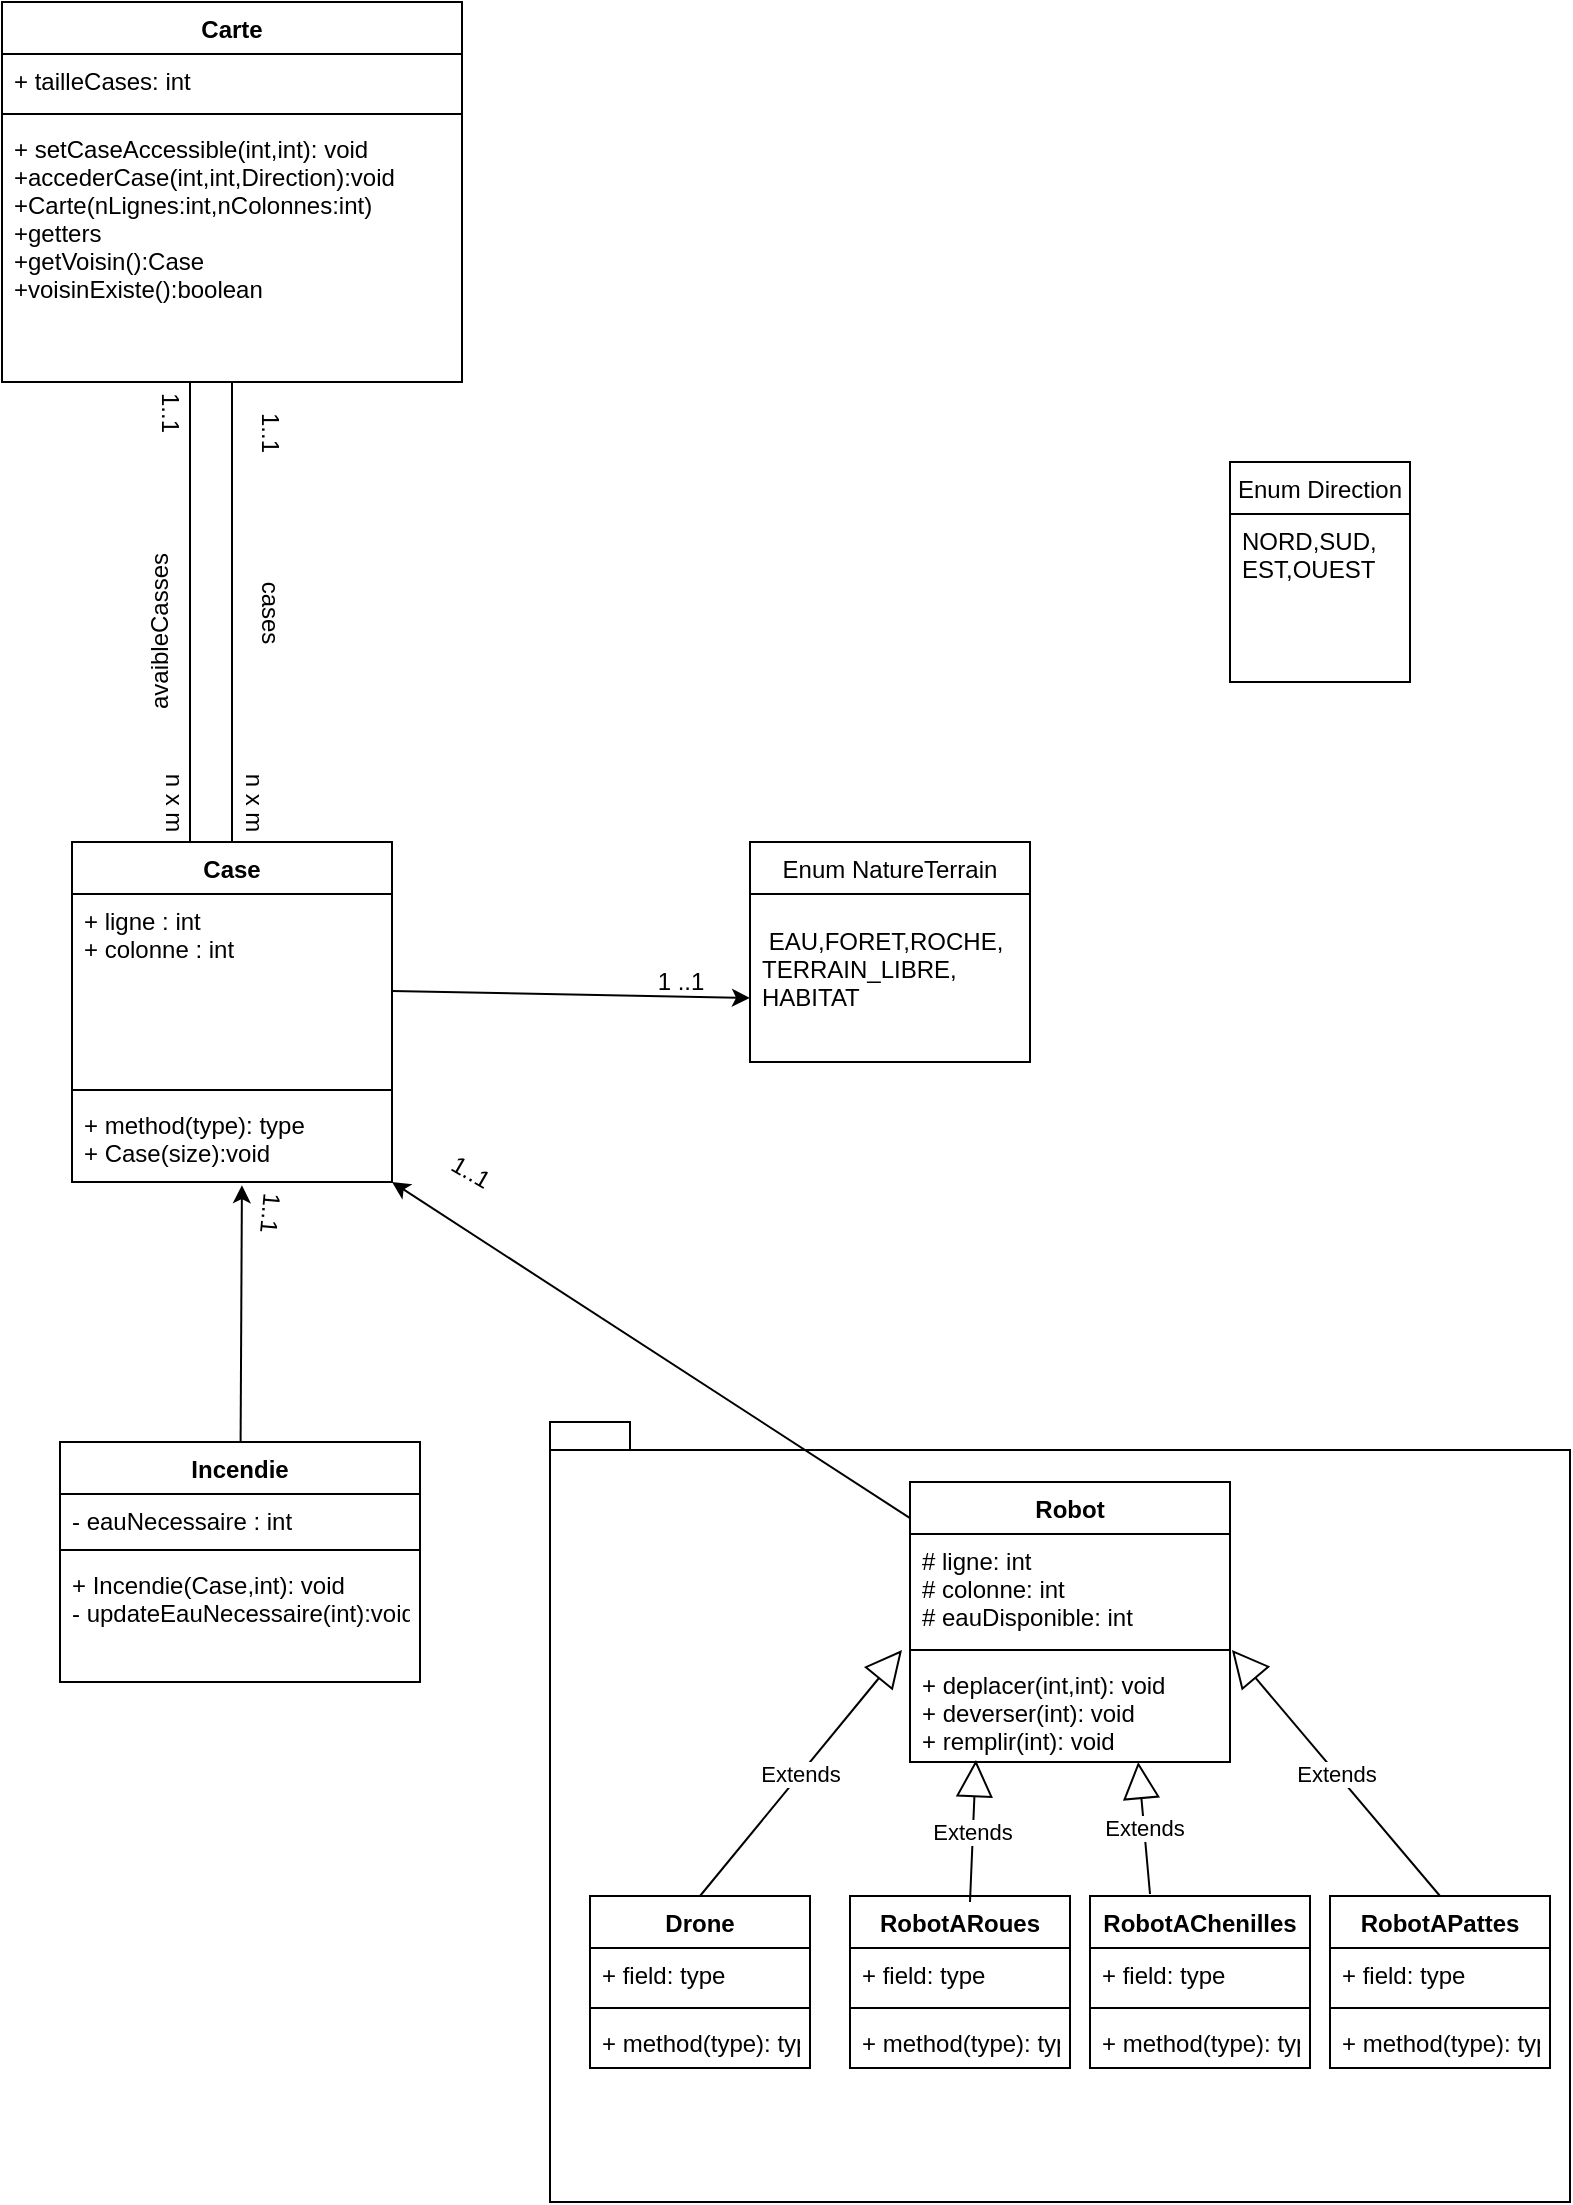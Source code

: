 <mxfile version="20.5.1" type="github">
  <diagram id="C5RBs43oDa-KdzZeNtuy" name="Page-1">
    <mxGraphModel dx="1588" dy="1996" grid="1" gridSize="10" guides="1" tooltips="1" connect="1" arrows="1" fold="1" page="1" pageScale="1" pageWidth="827" pageHeight="1169" math="0" shadow="0">
      <root>
        <mxCell id="WIyWlLk6GJQsqaUBKTNV-0" />
        <mxCell id="WIyWlLk6GJQsqaUBKTNV-1" parent="WIyWlLk6GJQsqaUBKTNV-0" />
        <mxCell id="QRfMObrJEkA_s3kIC5NH-5" value="Carte" style="swimlane;fontStyle=1;align=center;verticalAlign=top;childLayout=stackLayout;horizontal=1;startSize=26;horizontalStack=0;resizeParent=1;resizeParentMax=0;resizeLast=0;collapsible=1;marginBottom=0;" vertex="1" parent="WIyWlLk6GJQsqaUBKTNV-1">
          <mxGeometry x="26" y="-150" width="230" height="190" as="geometry" />
        </mxCell>
        <mxCell id="QRfMObrJEkA_s3kIC5NH-6" value="+ tailleCases: int" style="text;strokeColor=none;fillColor=none;align=left;verticalAlign=top;spacingLeft=4;spacingRight=4;overflow=hidden;rotatable=0;points=[[0,0.5],[1,0.5]];portConstraint=eastwest;" vertex="1" parent="QRfMObrJEkA_s3kIC5NH-5">
          <mxGeometry y="26" width="230" height="26" as="geometry" />
        </mxCell>
        <mxCell id="QRfMObrJEkA_s3kIC5NH-7" value="" style="line;strokeWidth=1;fillColor=none;align=left;verticalAlign=middle;spacingTop=-1;spacingLeft=3;spacingRight=3;rotatable=0;labelPosition=right;points=[];portConstraint=eastwest;strokeColor=inherit;" vertex="1" parent="QRfMObrJEkA_s3kIC5NH-5">
          <mxGeometry y="52" width="230" height="8" as="geometry" />
        </mxCell>
        <mxCell id="QRfMObrJEkA_s3kIC5NH-8" value="+ setCaseAccessible(int,int): void&#xa;+accederCase(int,int,Direction):void&#xa;+Carte(nLignes:int,nColonnes:int)&#xa;+getters&#xa;+getVoisin():Case&#xa;+voisinExiste():boolean&#xa;" style="text;strokeColor=none;fillColor=none;align=left;verticalAlign=top;spacingLeft=4;spacingRight=4;overflow=hidden;rotatable=0;points=[[0,0.5],[1,0.5]];portConstraint=eastwest;" vertex="1" parent="QRfMObrJEkA_s3kIC5NH-5">
          <mxGeometry y="60" width="230" height="130" as="geometry" />
        </mxCell>
        <mxCell id="QRfMObrJEkA_s3kIC5NH-9" value="Case" style="swimlane;fontStyle=1;align=center;verticalAlign=top;childLayout=stackLayout;horizontal=1;startSize=26;horizontalStack=0;resizeParent=1;resizeParentMax=0;resizeLast=0;collapsible=1;marginBottom=0;" vertex="1" parent="WIyWlLk6GJQsqaUBKTNV-1">
          <mxGeometry x="61" y="270" width="160" height="170" as="geometry" />
        </mxCell>
        <mxCell id="QRfMObrJEkA_s3kIC5NH-10" value="+ ligne : int&#xa;+ colonne : int&#xa;" style="text;strokeColor=none;fillColor=none;align=left;verticalAlign=top;spacingLeft=4;spacingRight=4;overflow=hidden;rotatable=0;points=[[0,0.5],[1,0.5]];portConstraint=eastwest;" vertex="1" parent="QRfMObrJEkA_s3kIC5NH-9">
          <mxGeometry y="26" width="160" height="94" as="geometry" />
        </mxCell>
        <mxCell id="QRfMObrJEkA_s3kIC5NH-11" value="" style="line;strokeWidth=1;fillColor=none;align=left;verticalAlign=middle;spacingTop=-1;spacingLeft=3;spacingRight=3;rotatable=0;labelPosition=right;points=[];portConstraint=eastwest;strokeColor=inherit;" vertex="1" parent="QRfMObrJEkA_s3kIC5NH-9">
          <mxGeometry y="120" width="160" height="8" as="geometry" />
        </mxCell>
        <mxCell id="QRfMObrJEkA_s3kIC5NH-12" value="+ method(type): type&#xa;+ Case(size):void&#xa;" style="text;strokeColor=none;fillColor=none;align=left;verticalAlign=top;spacingLeft=4;spacingRight=4;overflow=hidden;rotatable=0;points=[[0,0.5],[1,0.5]];portConstraint=eastwest;" vertex="1" parent="QRfMObrJEkA_s3kIC5NH-9">
          <mxGeometry y="128" width="160" height="42" as="geometry" />
        </mxCell>
        <mxCell id="QRfMObrJEkA_s3kIC5NH-23" value="Enum NatureTerrain" style="swimlane;fontStyle=0;childLayout=stackLayout;horizontal=1;startSize=26;fillColor=none;horizontalStack=0;resizeParent=1;resizeParentMax=0;resizeLast=0;collapsible=1;marginBottom=0;" vertex="1" parent="WIyWlLk6GJQsqaUBKTNV-1">
          <mxGeometry x="400" y="270" width="140" height="110" as="geometry" />
        </mxCell>
        <mxCell id="QRfMObrJEkA_s3kIC5NH-24" value=" EAU,FORET,ROCHE, &#xa;TERRAIN_LIBRE,&#xa;HABITAT&#xa;" style="text;strokeColor=none;fillColor=none;align=left;verticalAlign=top;spacingLeft=4;spacingRight=4;overflow=hidden;rotatable=0;points=[[0,0.5],[1,0.5]];portConstraint=eastwest;" vertex="1" parent="WIyWlLk6GJQsqaUBKTNV-1">
          <mxGeometry x="400" y="306" width="140" height="84" as="geometry" />
        </mxCell>
        <mxCell id="QRfMObrJEkA_s3kIC5NH-27" style="edgeStyle=none;rounded=0;orthogonalLoop=1;jettySize=auto;html=1;entryX=0;entryY=0.5;entryDx=0;entryDy=0;" edge="1" parent="WIyWlLk6GJQsqaUBKTNV-1" source="QRfMObrJEkA_s3kIC5NH-10" target="QRfMObrJEkA_s3kIC5NH-24">
          <mxGeometry relative="1" as="geometry" />
        </mxCell>
        <mxCell id="QRfMObrJEkA_s3kIC5NH-28" value="&lt;div&gt;1 ..1&lt;/div&gt;&lt;div&gt;&lt;br&gt;&lt;/div&gt;" style="text;html=1;align=center;verticalAlign=middle;resizable=0;points=[];autosize=1;strokeColor=none;fillColor=none;" vertex="1" parent="WIyWlLk6GJQsqaUBKTNV-1">
          <mxGeometry x="340" y="327" width="50" height="40" as="geometry" />
        </mxCell>
        <mxCell id="QRfMObrJEkA_s3kIC5NH-37" style="edgeStyle=none;rounded=0;orthogonalLoop=1;jettySize=auto;html=1;entryX=0.531;entryY=1.038;entryDx=0;entryDy=0;entryPerimeter=0;" edge="1" parent="WIyWlLk6GJQsqaUBKTNV-1" source="QRfMObrJEkA_s3kIC5NH-33" target="QRfMObrJEkA_s3kIC5NH-12">
          <mxGeometry relative="1" as="geometry" />
        </mxCell>
        <mxCell id="QRfMObrJEkA_s3kIC5NH-33" value="Incendie" style="swimlane;fontStyle=1;align=center;verticalAlign=top;childLayout=stackLayout;horizontal=1;startSize=26;horizontalStack=0;resizeParent=1;resizeParentMax=0;resizeLast=0;collapsible=1;marginBottom=0;" vertex="1" parent="WIyWlLk6GJQsqaUBKTNV-1">
          <mxGeometry x="55" y="570" width="180" height="120" as="geometry" />
        </mxCell>
        <mxCell id="QRfMObrJEkA_s3kIC5NH-34" value="- eauNecessaire : int&#xa;&#xa;" style="text;strokeColor=none;fillColor=none;align=left;verticalAlign=top;spacingLeft=4;spacingRight=4;overflow=hidden;rotatable=0;points=[[0,0.5],[1,0.5]];portConstraint=eastwest;" vertex="1" parent="QRfMObrJEkA_s3kIC5NH-33">
          <mxGeometry y="26" width="180" height="24" as="geometry" />
        </mxCell>
        <mxCell id="QRfMObrJEkA_s3kIC5NH-35" value="" style="line;strokeWidth=1;fillColor=none;align=left;verticalAlign=middle;spacingTop=-1;spacingLeft=3;spacingRight=3;rotatable=0;labelPosition=right;points=[];portConstraint=eastwest;strokeColor=inherit;" vertex="1" parent="QRfMObrJEkA_s3kIC5NH-33">
          <mxGeometry y="50" width="180" height="8" as="geometry" />
        </mxCell>
        <mxCell id="QRfMObrJEkA_s3kIC5NH-36" value="+ Incendie(Case,int): void&#xa;- updateEauNecessaire(int):void&#xa;" style="text;strokeColor=none;fillColor=none;align=left;verticalAlign=top;spacingLeft=4;spacingRight=4;overflow=hidden;rotatable=0;points=[[0,0.5],[1,0.5]];portConstraint=eastwest;" vertex="1" parent="QRfMObrJEkA_s3kIC5NH-33">
          <mxGeometry y="58" width="180" height="62" as="geometry" />
        </mxCell>
        <mxCell id="QRfMObrJEkA_s3kIC5NH-38" value="1..1" style="text;html=1;align=center;verticalAlign=middle;resizable=0;points=[];autosize=1;strokeColor=none;fillColor=none;rotation=95;" vertex="1" parent="WIyWlLk6GJQsqaUBKTNV-1">
          <mxGeometry x="140" y="440" width="40" height="30" as="geometry" />
        </mxCell>
        <mxCell id="QRfMObrJEkA_s3kIC5NH-63" value="" style="group" vertex="1" connectable="0" parent="WIyWlLk6GJQsqaUBKTNV-1">
          <mxGeometry x="300" y="560" width="510" height="390" as="geometry" />
        </mxCell>
        <mxCell id="QRfMObrJEkA_s3kIC5NH-39" value="" style="shape=folder;fontStyle=1;spacingTop=10;tabWidth=40;tabHeight=14;tabPosition=left;html=1;" vertex="1" parent="QRfMObrJEkA_s3kIC5NH-63">
          <mxGeometry width="510" height="390" as="geometry" />
        </mxCell>
        <mxCell id="QRfMObrJEkA_s3kIC5NH-29" value="Robot" style="swimlane;fontStyle=1;align=center;verticalAlign=top;childLayout=stackLayout;horizontal=1;startSize=26;horizontalStack=0;resizeParent=1;resizeParentMax=0;resizeLast=0;collapsible=1;marginBottom=0;" vertex="1" parent="QRfMObrJEkA_s3kIC5NH-63">
          <mxGeometry x="180" y="30" width="160" height="140" as="geometry" />
        </mxCell>
        <mxCell id="QRfMObrJEkA_s3kIC5NH-30" value="# ligne: int&#xa;# colonne: int&#xa;# eauDisponible: int&#xa;" style="text;strokeColor=none;fillColor=none;align=left;verticalAlign=top;spacingLeft=4;spacingRight=4;overflow=hidden;rotatable=0;points=[[0,0.5],[1,0.5]];portConstraint=eastwest;" vertex="1" parent="QRfMObrJEkA_s3kIC5NH-29">
          <mxGeometry y="26" width="160" height="54" as="geometry" />
        </mxCell>
        <mxCell id="QRfMObrJEkA_s3kIC5NH-31" value="" style="line;strokeWidth=1;fillColor=none;align=left;verticalAlign=middle;spacingTop=-1;spacingLeft=3;spacingRight=3;rotatable=0;labelPosition=right;points=[];portConstraint=eastwest;strokeColor=inherit;" vertex="1" parent="QRfMObrJEkA_s3kIC5NH-29">
          <mxGeometry y="80" width="160" height="8" as="geometry" />
        </mxCell>
        <mxCell id="QRfMObrJEkA_s3kIC5NH-32" value="+ deplacer(int,int): void&#xa;+ deverser(int): void&#xa;+ remplir(int): void&#xa;" style="text;strokeColor=none;fillColor=none;align=left;verticalAlign=top;spacingLeft=4;spacingRight=4;overflow=hidden;rotatable=0;points=[[0,0.5],[1,0.5]];portConstraint=eastwest;" vertex="1" parent="QRfMObrJEkA_s3kIC5NH-29">
          <mxGeometry y="88" width="160" height="52" as="geometry" />
        </mxCell>
        <mxCell id="QRfMObrJEkA_s3kIC5NH-40" value="Drone" style="swimlane;fontStyle=1;align=center;verticalAlign=top;childLayout=stackLayout;horizontal=1;startSize=26;horizontalStack=0;resizeParent=1;resizeParentMax=0;resizeLast=0;collapsible=1;marginBottom=0;" vertex="1" parent="QRfMObrJEkA_s3kIC5NH-63">
          <mxGeometry x="20" y="237" width="110" height="86" as="geometry" />
        </mxCell>
        <mxCell id="QRfMObrJEkA_s3kIC5NH-41" value="+ field: type" style="text;strokeColor=none;fillColor=none;align=left;verticalAlign=top;spacingLeft=4;spacingRight=4;overflow=hidden;rotatable=0;points=[[0,0.5],[1,0.5]];portConstraint=eastwest;" vertex="1" parent="QRfMObrJEkA_s3kIC5NH-40">
          <mxGeometry y="26" width="110" height="26" as="geometry" />
        </mxCell>
        <mxCell id="QRfMObrJEkA_s3kIC5NH-42" value="" style="line;strokeWidth=1;fillColor=none;align=left;verticalAlign=middle;spacingTop=-1;spacingLeft=3;spacingRight=3;rotatable=0;labelPosition=right;points=[];portConstraint=eastwest;strokeColor=inherit;" vertex="1" parent="QRfMObrJEkA_s3kIC5NH-40">
          <mxGeometry y="52" width="110" height="8" as="geometry" />
        </mxCell>
        <mxCell id="QRfMObrJEkA_s3kIC5NH-43" value="+ method(type): type" style="text;strokeColor=none;fillColor=none;align=left;verticalAlign=top;spacingLeft=4;spacingRight=4;overflow=hidden;rotatable=0;points=[[0,0.5],[1,0.5]];portConstraint=eastwest;" vertex="1" parent="QRfMObrJEkA_s3kIC5NH-40">
          <mxGeometry y="60" width="110" height="26" as="geometry" />
        </mxCell>
        <mxCell id="QRfMObrJEkA_s3kIC5NH-44" value="RobotARoues" style="swimlane;fontStyle=1;align=center;verticalAlign=top;childLayout=stackLayout;horizontal=1;startSize=26;horizontalStack=0;resizeParent=1;resizeParentMax=0;resizeLast=0;collapsible=1;marginBottom=0;" vertex="1" parent="QRfMObrJEkA_s3kIC5NH-63">
          <mxGeometry x="150" y="237" width="110" height="86" as="geometry" />
        </mxCell>
        <mxCell id="QRfMObrJEkA_s3kIC5NH-45" value="+ field: type" style="text;strokeColor=none;fillColor=none;align=left;verticalAlign=top;spacingLeft=4;spacingRight=4;overflow=hidden;rotatable=0;points=[[0,0.5],[1,0.5]];portConstraint=eastwest;" vertex="1" parent="QRfMObrJEkA_s3kIC5NH-44">
          <mxGeometry y="26" width="110" height="26" as="geometry" />
        </mxCell>
        <mxCell id="QRfMObrJEkA_s3kIC5NH-46" value="" style="line;strokeWidth=1;fillColor=none;align=left;verticalAlign=middle;spacingTop=-1;spacingLeft=3;spacingRight=3;rotatable=0;labelPosition=right;points=[];portConstraint=eastwest;strokeColor=inherit;" vertex="1" parent="QRfMObrJEkA_s3kIC5NH-44">
          <mxGeometry y="52" width="110" height="8" as="geometry" />
        </mxCell>
        <mxCell id="QRfMObrJEkA_s3kIC5NH-47" value="+ method(type): type" style="text;strokeColor=none;fillColor=none;align=left;verticalAlign=top;spacingLeft=4;spacingRight=4;overflow=hidden;rotatable=0;points=[[0,0.5],[1,0.5]];portConstraint=eastwest;" vertex="1" parent="QRfMObrJEkA_s3kIC5NH-44">
          <mxGeometry y="60" width="110" height="26" as="geometry" />
        </mxCell>
        <mxCell id="QRfMObrJEkA_s3kIC5NH-48" value="RobotAChenilles" style="swimlane;fontStyle=1;align=center;verticalAlign=top;childLayout=stackLayout;horizontal=1;startSize=26;horizontalStack=0;resizeParent=1;resizeParentMax=0;resizeLast=0;collapsible=1;marginBottom=0;" vertex="1" parent="QRfMObrJEkA_s3kIC5NH-63">
          <mxGeometry x="270" y="237" width="110" height="86" as="geometry" />
        </mxCell>
        <mxCell id="QRfMObrJEkA_s3kIC5NH-49" value="+ field: type" style="text;strokeColor=none;fillColor=none;align=left;verticalAlign=top;spacingLeft=4;spacingRight=4;overflow=hidden;rotatable=0;points=[[0,0.5],[1,0.5]];portConstraint=eastwest;" vertex="1" parent="QRfMObrJEkA_s3kIC5NH-48">
          <mxGeometry y="26" width="110" height="26" as="geometry" />
        </mxCell>
        <mxCell id="QRfMObrJEkA_s3kIC5NH-50" value="" style="line;strokeWidth=1;fillColor=none;align=left;verticalAlign=middle;spacingTop=-1;spacingLeft=3;spacingRight=3;rotatable=0;labelPosition=right;points=[];portConstraint=eastwest;strokeColor=inherit;" vertex="1" parent="QRfMObrJEkA_s3kIC5NH-48">
          <mxGeometry y="52" width="110" height="8" as="geometry" />
        </mxCell>
        <mxCell id="QRfMObrJEkA_s3kIC5NH-51" value="+ method(type): type" style="text;strokeColor=none;fillColor=none;align=left;verticalAlign=top;spacingLeft=4;spacingRight=4;overflow=hidden;rotatable=0;points=[[0,0.5],[1,0.5]];portConstraint=eastwest;" vertex="1" parent="QRfMObrJEkA_s3kIC5NH-48">
          <mxGeometry y="60" width="110" height="26" as="geometry" />
        </mxCell>
        <mxCell id="QRfMObrJEkA_s3kIC5NH-52" value="RobotAPattes" style="swimlane;fontStyle=1;align=center;verticalAlign=top;childLayout=stackLayout;horizontal=1;startSize=26;horizontalStack=0;resizeParent=1;resizeParentMax=0;resizeLast=0;collapsible=1;marginBottom=0;" vertex="1" parent="QRfMObrJEkA_s3kIC5NH-63">
          <mxGeometry x="390" y="237" width="110" height="86" as="geometry" />
        </mxCell>
        <mxCell id="QRfMObrJEkA_s3kIC5NH-53" value="+ field: type" style="text;strokeColor=none;fillColor=none;align=left;verticalAlign=top;spacingLeft=4;spacingRight=4;overflow=hidden;rotatable=0;points=[[0,0.5],[1,0.5]];portConstraint=eastwest;" vertex="1" parent="QRfMObrJEkA_s3kIC5NH-52">
          <mxGeometry y="26" width="110" height="26" as="geometry" />
        </mxCell>
        <mxCell id="QRfMObrJEkA_s3kIC5NH-54" value="" style="line;strokeWidth=1;fillColor=none;align=left;verticalAlign=middle;spacingTop=-1;spacingLeft=3;spacingRight=3;rotatable=0;labelPosition=right;points=[];portConstraint=eastwest;strokeColor=inherit;" vertex="1" parent="QRfMObrJEkA_s3kIC5NH-52">
          <mxGeometry y="52" width="110" height="8" as="geometry" />
        </mxCell>
        <mxCell id="QRfMObrJEkA_s3kIC5NH-55" value="+ method(type): type" style="text;strokeColor=none;fillColor=none;align=left;verticalAlign=top;spacingLeft=4;spacingRight=4;overflow=hidden;rotatable=0;points=[[0,0.5],[1,0.5]];portConstraint=eastwest;" vertex="1" parent="QRfMObrJEkA_s3kIC5NH-52">
          <mxGeometry y="60" width="110" height="26" as="geometry" />
        </mxCell>
        <mxCell id="QRfMObrJEkA_s3kIC5NH-57" value="Extends" style="endArrow=block;endSize=16;endFill=0;html=1;rounded=0;entryX=-0.025;entryY=-0.077;entryDx=0;entryDy=0;entryPerimeter=0;exitX=0.5;exitY=0;exitDx=0;exitDy=0;" edge="1" parent="QRfMObrJEkA_s3kIC5NH-63" source="QRfMObrJEkA_s3kIC5NH-40" target="QRfMObrJEkA_s3kIC5NH-32">
          <mxGeometry width="160" relative="1" as="geometry">
            <mxPoint x="40" y="214.5" as="sourcePoint" />
            <mxPoint x="200" y="214.5" as="targetPoint" />
          </mxGeometry>
        </mxCell>
        <mxCell id="QRfMObrJEkA_s3kIC5NH-60" value="Extends" style="endArrow=block;endSize=16;endFill=0;html=1;rounded=0;entryX=0.206;entryY=0.981;entryDx=0;entryDy=0;entryPerimeter=0;" edge="1" parent="QRfMObrJEkA_s3kIC5NH-63" target="QRfMObrJEkA_s3kIC5NH-32">
          <mxGeometry width="160" relative="1" as="geometry">
            <mxPoint x="210" y="240" as="sourcePoint" />
            <mxPoint x="251" y="189.998" as="targetPoint" />
          </mxGeometry>
        </mxCell>
        <mxCell id="QRfMObrJEkA_s3kIC5NH-61" value="Extends" style="endArrow=block;endSize=16;endFill=0;html=1;rounded=0;entryX=0.713;entryY=1;entryDx=0;entryDy=0;entryPerimeter=0;" edge="1" parent="QRfMObrJEkA_s3kIC5NH-63" target="QRfMObrJEkA_s3kIC5NH-32">
          <mxGeometry width="160" relative="1" as="geometry">
            <mxPoint x="300" y="236" as="sourcePoint" />
            <mxPoint x="301.04" y="176.004" as="targetPoint" />
          </mxGeometry>
        </mxCell>
        <mxCell id="QRfMObrJEkA_s3kIC5NH-62" value="Extends" style="endArrow=block;endSize=16;endFill=0;html=1;rounded=0;exitX=0.5;exitY=0;exitDx=0;exitDy=0;entryX=1.006;entryY=-0.077;entryDx=0;entryDy=0;entryPerimeter=0;" edge="1" parent="QRfMObrJEkA_s3kIC5NH-63" source="QRfMObrJEkA_s3kIC5NH-52" target="QRfMObrJEkA_s3kIC5NH-32">
          <mxGeometry width="160" relative="1" as="geometry">
            <mxPoint x="360" y="209" as="sourcePoint" />
            <mxPoint x="350" y="150" as="targetPoint" />
          </mxGeometry>
        </mxCell>
        <mxCell id="QRfMObrJEkA_s3kIC5NH-64" style="edgeStyle=none;rounded=0;orthogonalLoop=1;jettySize=auto;html=1;entryX=1;entryY=1;entryDx=0;entryDy=0;" edge="1" parent="WIyWlLk6GJQsqaUBKTNV-1" source="QRfMObrJEkA_s3kIC5NH-29" target="QRfMObrJEkA_s3kIC5NH-9">
          <mxGeometry relative="1" as="geometry" />
        </mxCell>
        <mxCell id="QRfMObrJEkA_s3kIC5NH-65" value="1..1" style="text;html=1;align=center;verticalAlign=middle;resizable=0;points=[];autosize=1;strokeColor=none;fillColor=none;rotation=30;" vertex="1" parent="WIyWlLk6GJQsqaUBKTNV-1">
          <mxGeometry x="240" y="420" width="40" height="30" as="geometry" />
        </mxCell>
        <mxCell id="QRfMObrJEkA_s3kIC5NH-66" value="cases" style="text;html=1;align=center;verticalAlign=middle;resizable=0;points=[];autosize=1;strokeColor=none;fillColor=none;rotation=90;" vertex="1" parent="WIyWlLk6GJQsqaUBKTNV-1">
          <mxGeometry x="135" y="140" width="50" height="30" as="geometry" />
        </mxCell>
        <mxCell id="QRfMObrJEkA_s3kIC5NH-73" value="" style="endArrow=none;html=1;edgeStyle=orthogonalEdgeStyle;rounded=0;exitX=0.5;exitY=1;exitDx=0;exitDy=0;entryX=0.5;entryY=0;entryDx=0;entryDy=0;" edge="1" parent="WIyWlLk6GJQsqaUBKTNV-1" source="QRfMObrJEkA_s3kIC5NH-5" target="QRfMObrJEkA_s3kIC5NH-9">
          <mxGeometry relative="1" as="geometry">
            <mxPoint x="10" y="190" as="sourcePoint" />
            <mxPoint x="140" y="260" as="targetPoint" />
          </mxGeometry>
        </mxCell>
        <mxCell id="QRfMObrJEkA_s3kIC5NH-76" value="1..1" style="text;html=1;align=center;verticalAlign=middle;resizable=0;points=[];autosize=1;strokeColor=none;fillColor=none;rotation=90;" vertex="1" parent="WIyWlLk6GJQsqaUBKTNV-1">
          <mxGeometry x="140" y="50" width="40" height="30" as="geometry" />
        </mxCell>
        <mxCell id="QRfMObrJEkA_s3kIC5NH-77" value="&lt;div&gt;n x m&lt;/div&gt;&lt;div&gt;&lt;br&gt;&lt;/div&gt;" style="text;html=1;align=center;verticalAlign=middle;resizable=0;points=[];autosize=1;strokeColor=none;fillColor=none;rotation=90;" vertex="1" parent="WIyWlLk6GJQsqaUBKTNV-1">
          <mxGeometry x="120" y="230" width="50" height="40" as="geometry" />
        </mxCell>
        <mxCell id="QRfMObrJEkA_s3kIC5NH-78" value="avaibleCasses" style="text;html=1;align=center;verticalAlign=middle;resizable=0;points=[];autosize=1;strokeColor=none;fillColor=none;rotation=-90;" vertex="1" parent="WIyWlLk6GJQsqaUBKTNV-1">
          <mxGeometry x="55" y="150" width="100" height="30" as="geometry" />
        </mxCell>
        <mxCell id="QRfMObrJEkA_s3kIC5NH-79" value="" style="endArrow=none;html=1;edgeStyle=orthogonalEdgeStyle;rounded=0;entryX=0.5;entryY=0;entryDx=0;entryDy=0;" edge="1" parent="WIyWlLk6GJQsqaUBKTNV-1">
          <mxGeometry relative="1" as="geometry">
            <mxPoint x="120" y="40" as="sourcePoint" />
            <mxPoint x="120" y="270" as="targetPoint" />
          </mxGeometry>
        </mxCell>
        <mxCell id="QRfMObrJEkA_s3kIC5NH-80" value="Enum Direction" style="swimlane;fontStyle=0;childLayout=stackLayout;horizontal=1;startSize=26;fillColor=none;horizontalStack=0;resizeParent=1;resizeParentMax=0;resizeLast=0;collapsible=1;marginBottom=0;" vertex="1" parent="WIyWlLk6GJQsqaUBKTNV-1">
          <mxGeometry x="640" y="80" width="90" height="110" as="geometry" />
        </mxCell>
        <mxCell id="QRfMObrJEkA_s3kIC5NH-81" value="NORD,SUD,&#xa;EST,OUEST" style="text;strokeColor=none;fillColor=none;align=left;verticalAlign=top;spacingLeft=4;spacingRight=4;overflow=hidden;rotatable=0;points=[[0,0.5],[1,0.5]];portConstraint=eastwest;" vertex="1" parent="QRfMObrJEkA_s3kIC5NH-80">
          <mxGeometry y="26" width="90" height="84" as="geometry" />
        </mxCell>
        <mxCell id="QRfMObrJEkA_s3kIC5NH-82" value="1..1" style="text;html=1;align=center;verticalAlign=middle;resizable=0;points=[];autosize=1;strokeColor=none;fillColor=none;rotation=90;" vertex="1" parent="WIyWlLk6GJQsqaUBKTNV-1">
          <mxGeometry x="90" y="40" width="40" height="30" as="geometry" />
        </mxCell>
        <mxCell id="QRfMObrJEkA_s3kIC5NH-83" value="&lt;div&gt;n x m&lt;/div&gt;&lt;div&gt;&lt;br&gt;&lt;/div&gt;" style="text;html=1;align=center;verticalAlign=middle;resizable=0;points=[];autosize=1;strokeColor=none;fillColor=none;rotation=90;" vertex="1" parent="WIyWlLk6GJQsqaUBKTNV-1">
          <mxGeometry x="80" y="230" width="50" height="40" as="geometry" />
        </mxCell>
      </root>
    </mxGraphModel>
  </diagram>
</mxfile>
